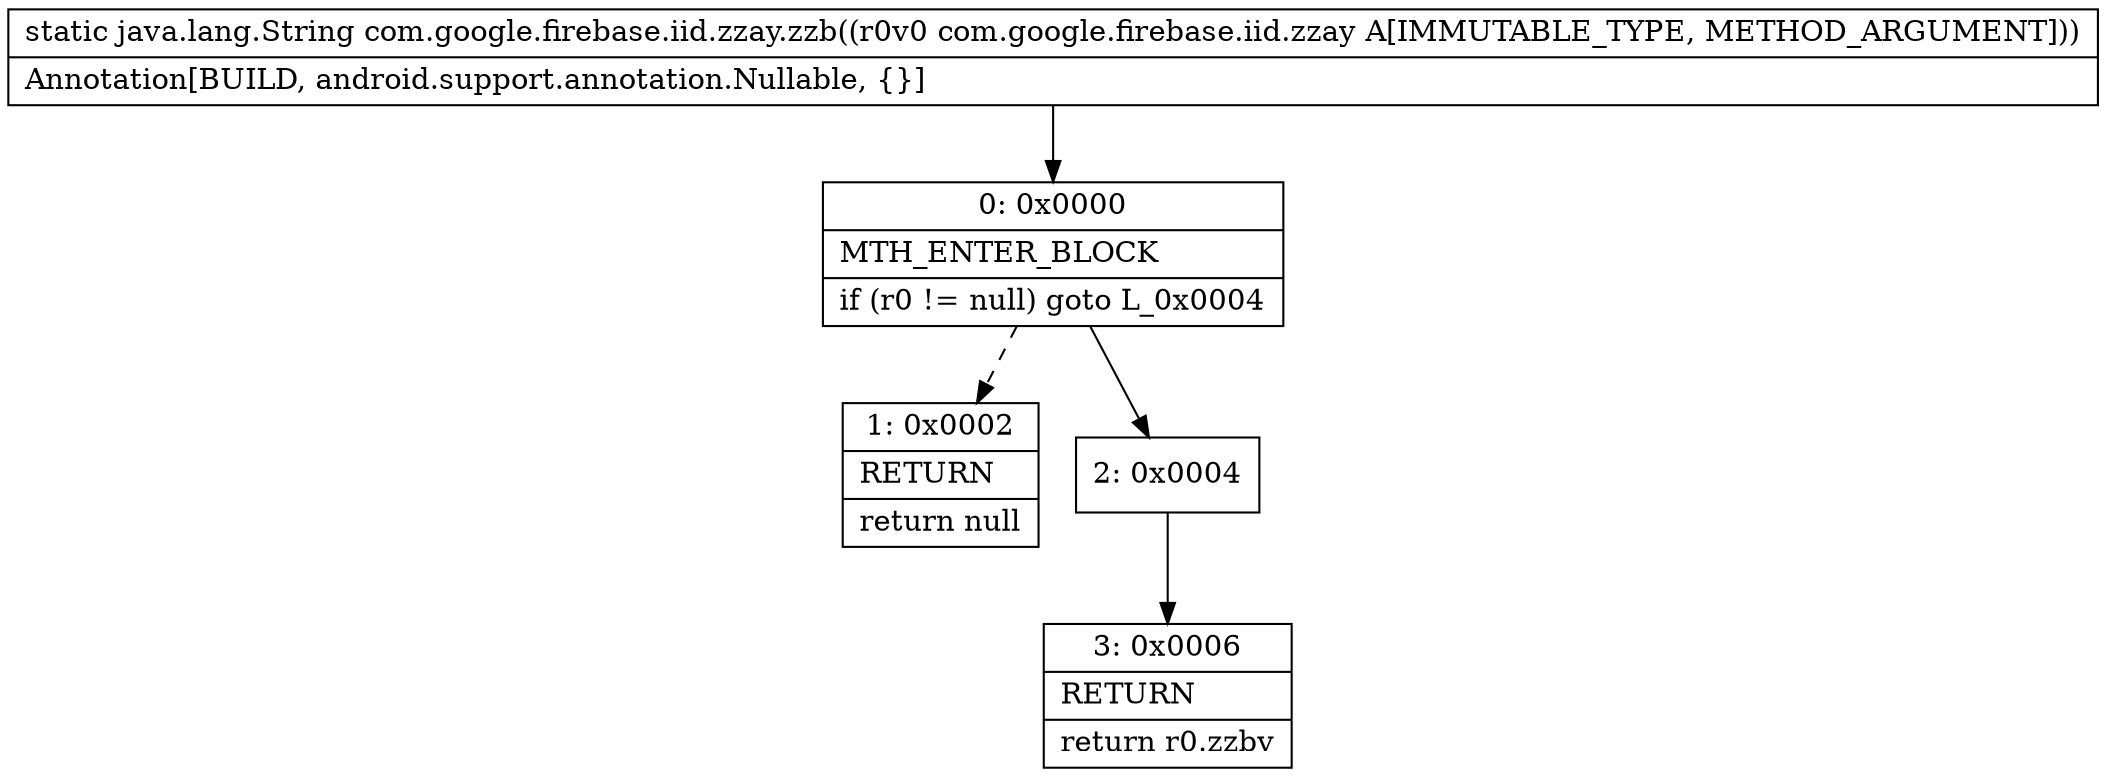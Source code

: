 digraph "CFG forcom.google.firebase.iid.zzay.zzb(Lcom\/google\/firebase\/iid\/zzay;)Ljava\/lang\/String;" {
Node_0 [shape=record,label="{0\:\ 0x0000|MTH_ENTER_BLOCK\l|if (r0 != null) goto L_0x0004\l}"];
Node_1 [shape=record,label="{1\:\ 0x0002|RETURN\l|return null\l}"];
Node_2 [shape=record,label="{2\:\ 0x0004}"];
Node_3 [shape=record,label="{3\:\ 0x0006|RETURN\l|return r0.zzbv\l}"];
MethodNode[shape=record,label="{static java.lang.String com.google.firebase.iid.zzay.zzb((r0v0 com.google.firebase.iid.zzay A[IMMUTABLE_TYPE, METHOD_ARGUMENT]))  | Annotation[BUILD, android.support.annotation.Nullable, \{\}]\l}"];
MethodNode -> Node_0;
Node_0 -> Node_1[style=dashed];
Node_0 -> Node_2;
Node_2 -> Node_3;
}

